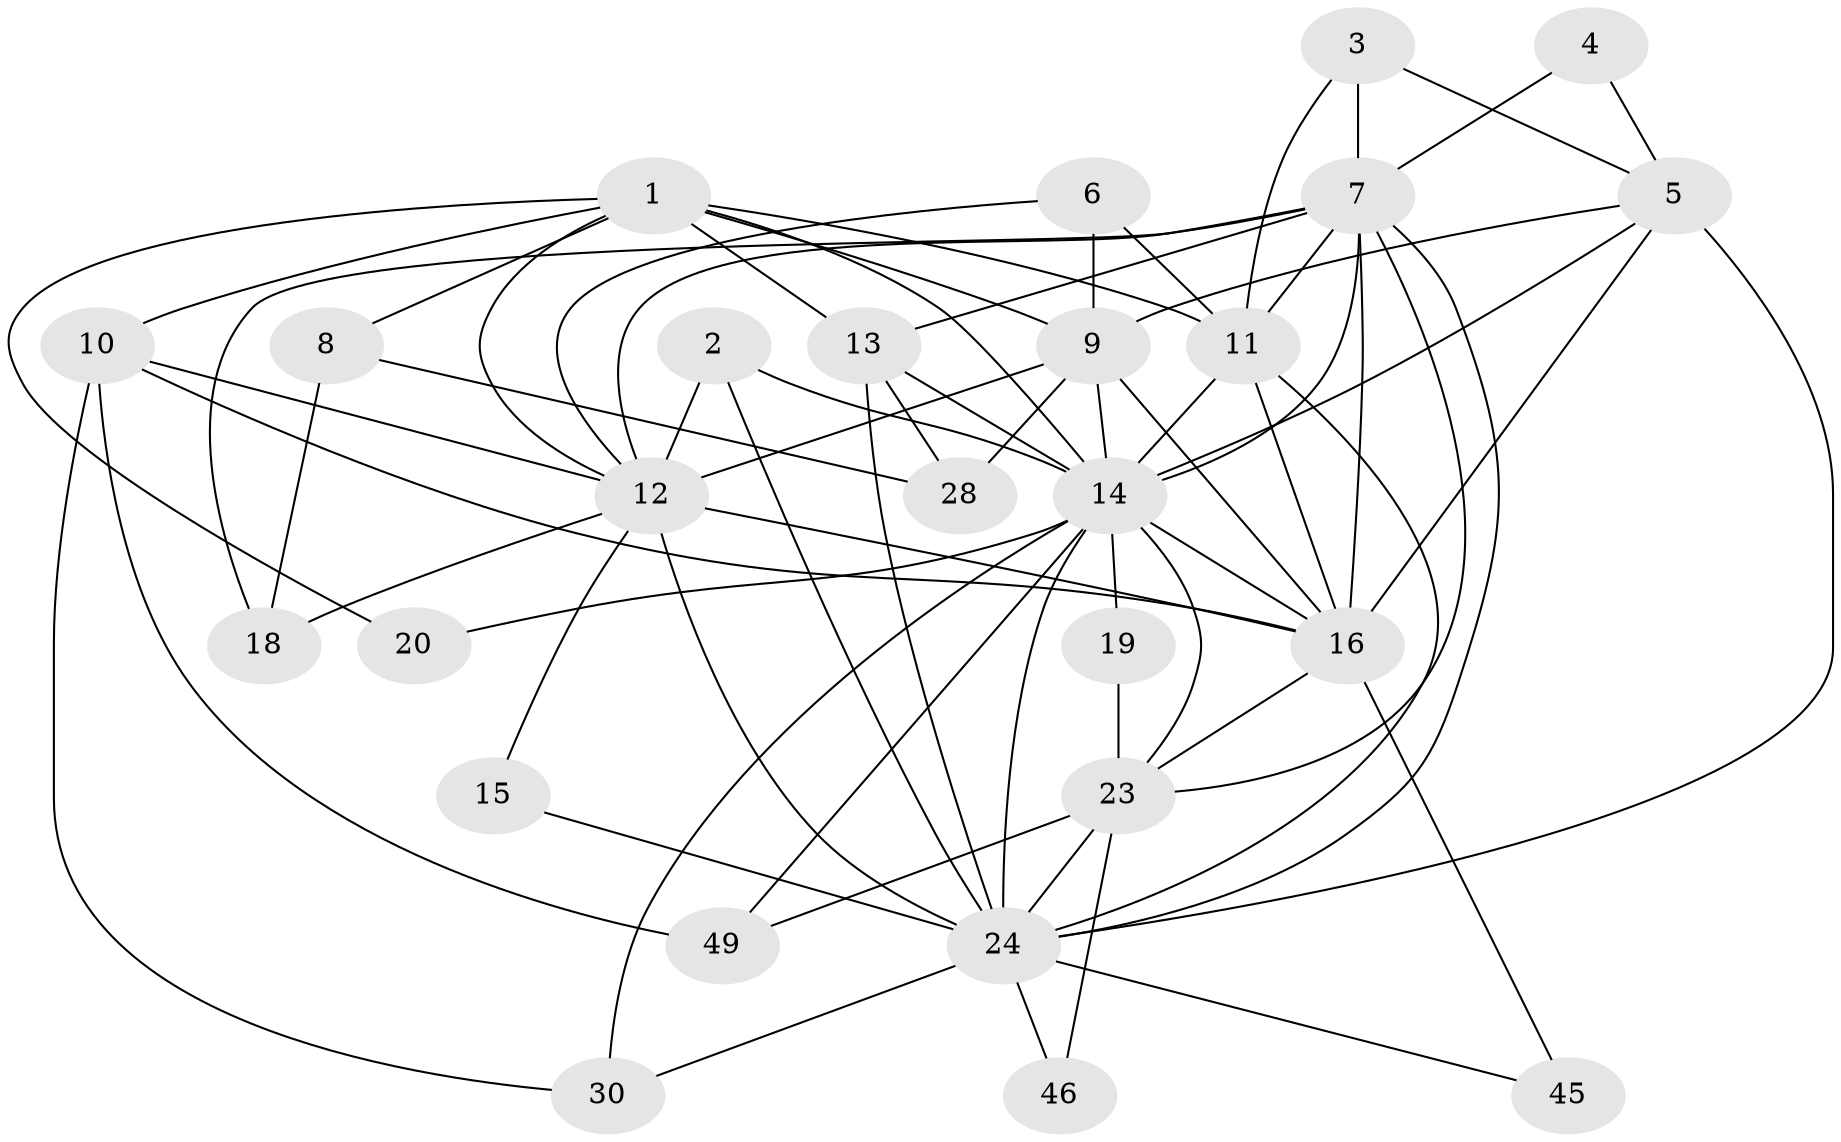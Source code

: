 // original degree distribution, {4: 0.23076923076923078, 2: 0.17307692307692307, 3: 0.28846153846153844, 7: 0.09615384615384616, 6: 0.07692307692307693, 5: 0.11538461538461539, 8: 0.019230769230769232}
// Generated by graph-tools (version 1.1) at 2025/15/03/09/25 04:15:07]
// undirected, 26 vertices, 68 edges
graph export_dot {
graph [start="1"]
  node [color=gray90,style=filled];
  1 [super="+34+27"];
  2 [super="+31"];
  3;
  4;
  5 [super="+21"];
  6 [super="+48"];
  7 [super="+29+25"];
  8;
  9 [super="+36"];
  10 [super="+32"];
  11 [super="+42"];
  12 [super="+22"];
  13 [super="+17"];
  14 [super="+35+51+33"];
  15;
  16 [super="+43+26"];
  18;
  19;
  20;
  23 [super="+38+37"];
  24 [super="+47+52"];
  28;
  30;
  45;
  46;
  49;
  1 -- 9;
  1 -- 20;
  1 -- 8;
  1 -- 13;
  1 -- 14;
  1 -- 11;
  1 -- 12;
  1 -- 10;
  2 -- 12;
  2 -- 24;
  2 -- 14;
  3 -- 5;
  3 -- 11;
  3 -- 7;
  4 -- 7;
  4 -- 5;
  5 -- 16 [weight=2];
  5 -- 24 [weight=2];
  5 -- 9;
  5 -- 14;
  6 -- 9;
  6 -- 11;
  6 -- 12;
  7 -- 13 [weight=2];
  7 -- 14;
  7 -- 24;
  7 -- 11;
  7 -- 12;
  7 -- 16;
  7 -- 18;
  7 -- 23;
  8 -- 18;
  8 -- 28;
  9 -- 16;
  9 -- 28;
  9 -- 14;
  9 -- 12 [weight=2];
  10 -- 49;
  10 -- 30;
  10 -- 16;
  10 -- 12;
  11 -- 14;
  11 -- 16;
  11 -- 24;
  12 -- 24 [weight=2];
  12 -- 15;
  12 -- 16 [weight=2];
  12 -- 18;
  13 -- 14 [weight=2];
  13 -- 28;
  13 -- 24;
  14 -- 49 [weight=2];
  14 -- 23;
  14 -- 16;
  14 -- 19;
  14 -- 20;
  14 -- 24;
  14 -- 30;
  15 -- 24;
  16 -- 23;
  16 -- 45;
  19 -- 23 [weight=2];
  23 -- 24;
  23 -- 49;
  23 -- 46;
  24 -- 45;
  24 -- 46;
  24 -- 30;
}
